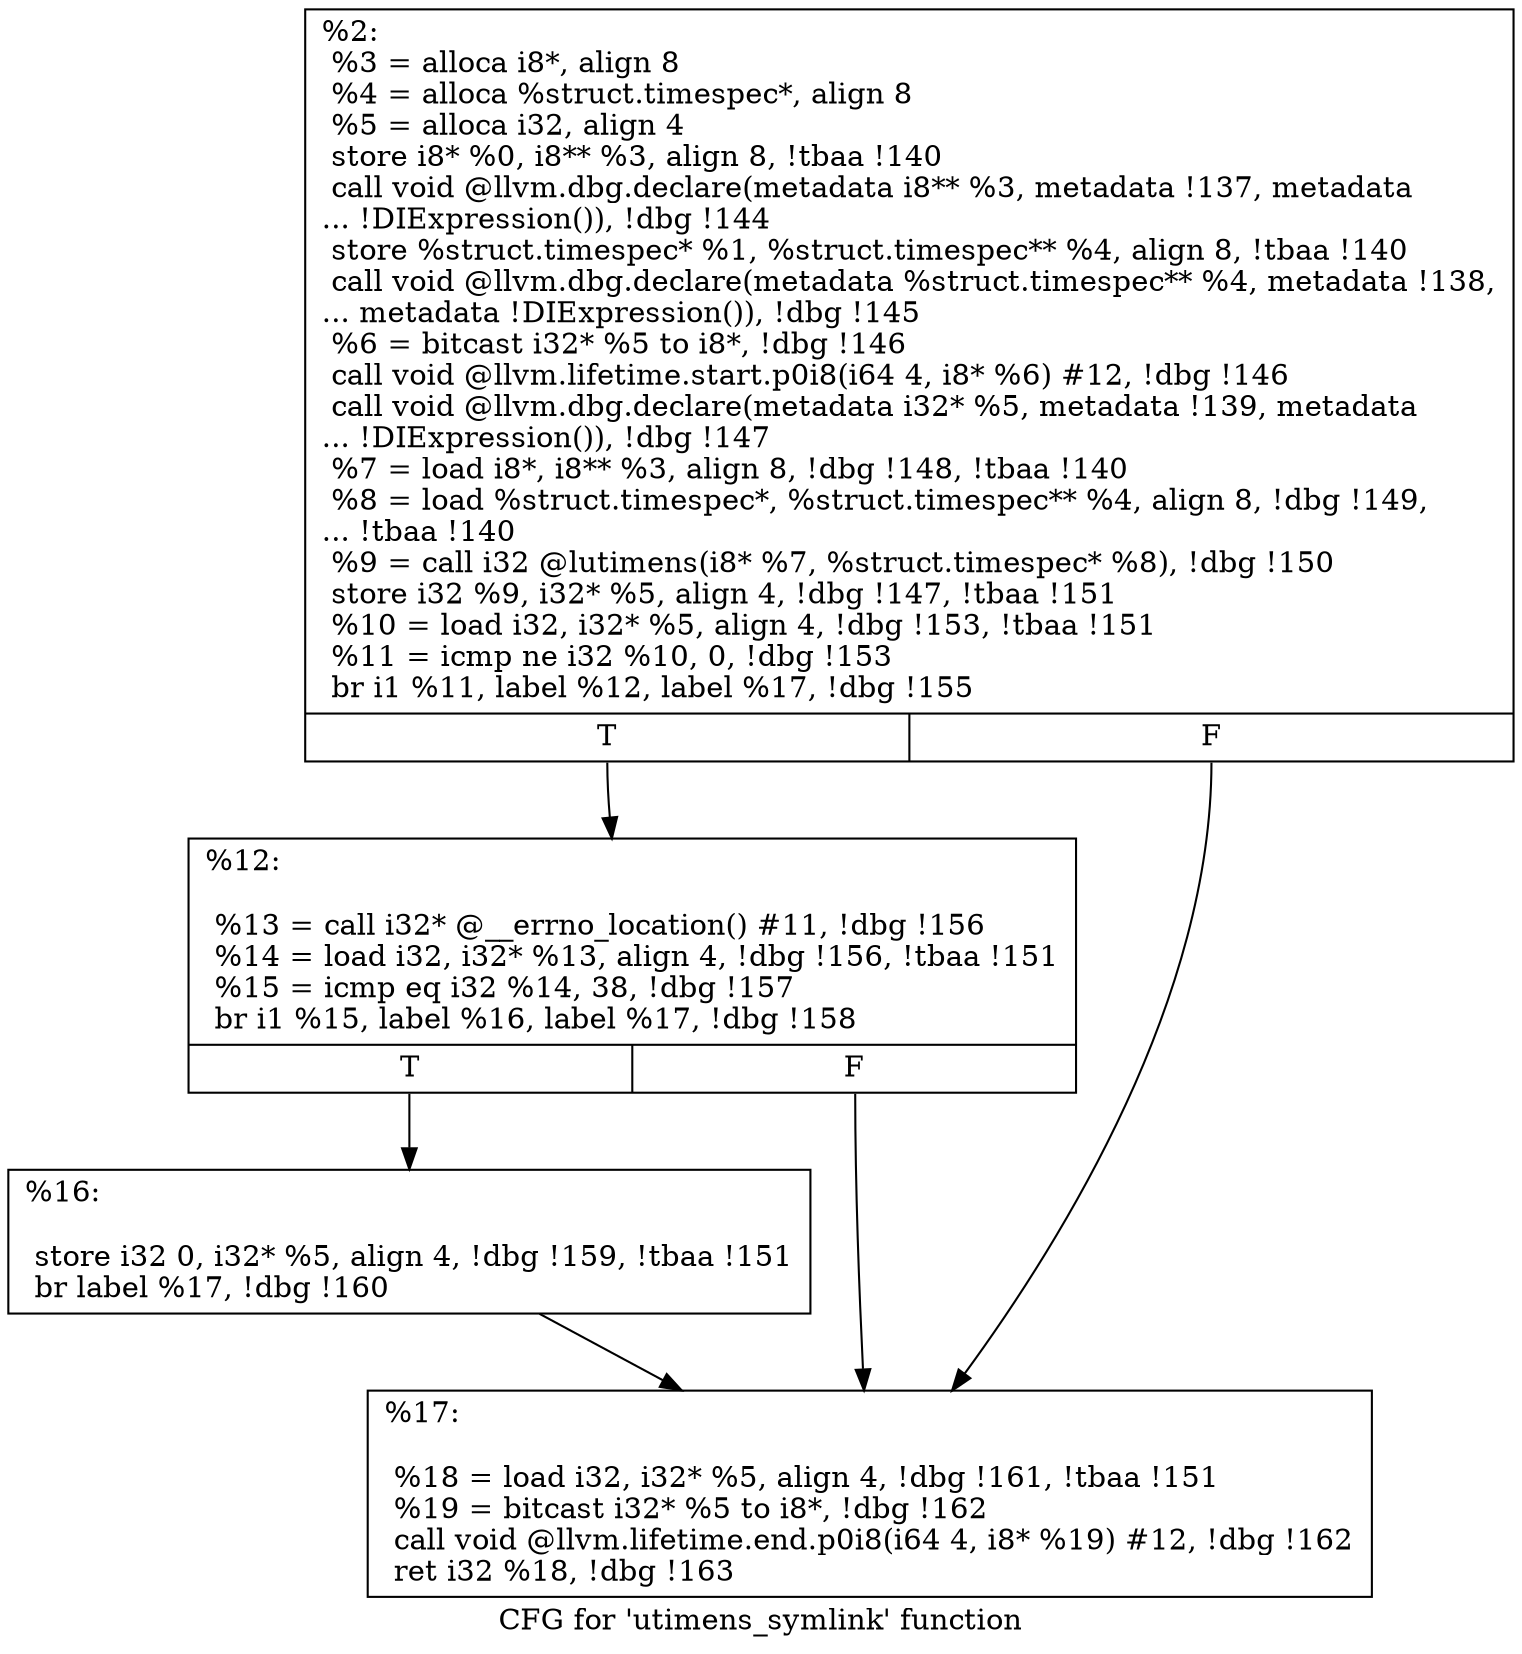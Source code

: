 digraph "CFG for 'utimens_symlink' function" {
	label="CFG for 'utimens_symlink' function";

	Node0x25e0340 [shape=record,label="{%2:\l  %3 = alloca i8*, align 8\l  %4 = alloca %struct.timespec*, align 8\l  %5 = alloca i32, align 4\l  store i8* %0, i8** %3, align 8, !tbaa !140\l  call void @llvm.dbg.declare(metadata i8** %3, metadata !137, metadata\l... !DIExpression()), !dbg !144\l  store %struct.timespec* %1, %struct.timespec** %4, align 8, !tbaa !140\l  call void @llvm.dbg.declare(metadata %struct.timespec** %4, metadata !138,\l... metadata !DIExpression()), !dbg !145\l  %6 = bitcast i32* %5 to i8*, !dbg !146\l  call void @llvm.lifetime.start.p0i8(i64 4, i8* %6) #12, !dbg !146\l  call void @llvm.dbg.declare(metadata i32* %5, metadata !139, metadata\l... !DIExpression()), !dbg !147\l  %7 = load i8*, i8** %3, align 8, !dbg !148, !tbaa !140\l  %8 = load %struct.timespec*, %struct.timespec** %4, align 8, !dbg !149,\l... !tbaa !140\l  %9 = call i32 @lutimens(i8* %7, %struct.timespec* %8), !dbg !150\l  store i32 %9, i32* %5, align 4, !dbg !147, !tbaa !151\l  %10 = load i32, i32* %5, align 4, !dbg !153, !tbaa !151\l  %11 = icmp ne i32 %10, 0, !dbg !153\l  br i1 %11, label %12, label %17, !dbg !155\l|{<s0>T|<s1>F}}"];
	Node0x25e0340:s0 -> Node0x25e0c40;
	Node0x25e0340:s1 -> Node0x25e0ce0;
	Node0x25e0c40 [shape=record,label="{%12:\l\l  %13 = call i32* @__errno_location() #11, !dbg !156\l  %14 = load i32, i32* %13, align 4, !dbg !156, !tbaa !151\l  %15 = icmp eq i32 %14, 38, !dbg !157\l  br i1 %15, label %16, label %17, !dbg !158\l|{<s0>T|<s1>F}}"];
	Node0x25e0c40:s0 -> Node0x25e0c90;
	Node0x25e0c40:s1 -> Node0x25e0ce0;
	Node0x25e0c90 [shape=record,label="{%16:\l\l  store i32 0, i32* %5, align 4, !dbg !159, !tbaa !151\l  br label %17, !dbg !160\l}"];
	Node0x25e0c90 -> Node0x25e0ce0;
	Node0x25e0ce0 [shape=record,label="{%17:\l\l  %18 = load i32, i32* %5, align 4, !dbg !161, !tbaa !151\l  %19 = bitcast i32* %5 to i8*, !dbg !162\l  call void @llvm.lifetime.end.p0i8(i64 4, i8* %19) #12, !dbg !162\l  ret i32 %18, !dbg !163\l}"];
}
